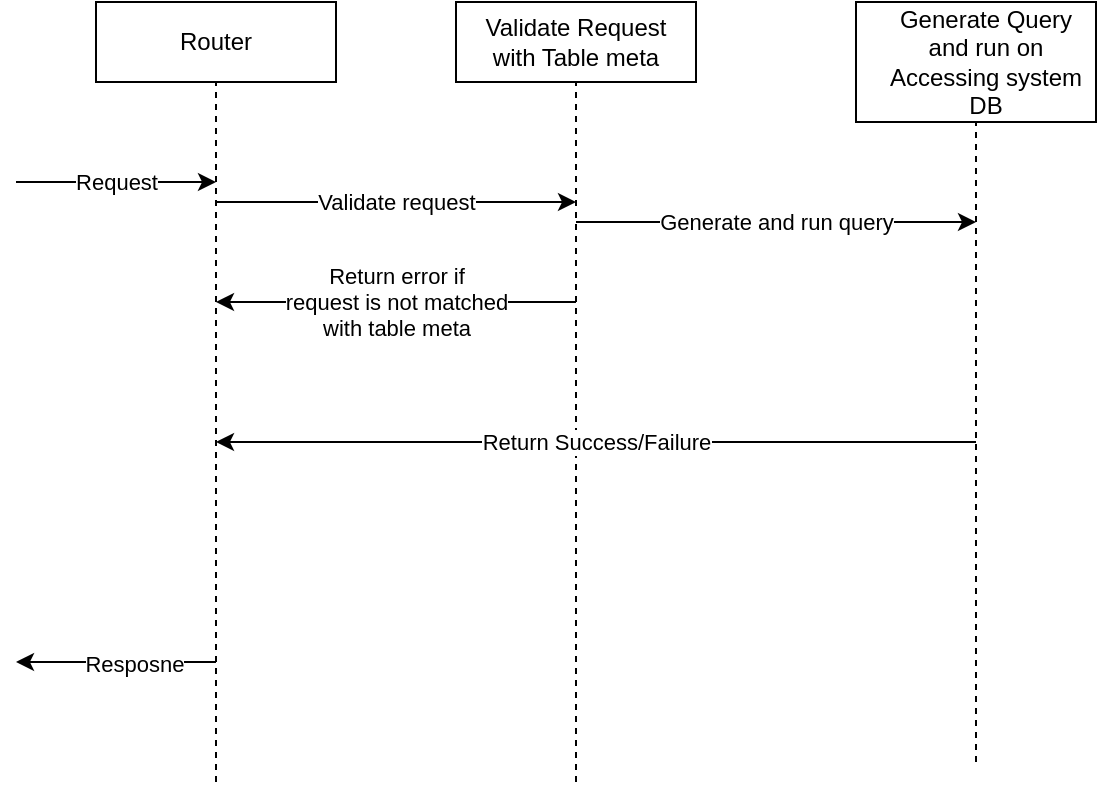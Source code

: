 <mxfile version="13.10.4" type="github"><diagram id="KLgeR1lDkqMq5t_Eklgp" name="Page-1"><mxGraphModel dx="868" dy="482" grid="1" gridSize="10" guides="1" tooltips="1" connect="1" arrows="1" fold="1" page="1" pageScale="1" pageWidth="850" pageHeight="1100" math="0" shadow="0"><root><mxCell id="0"/><mxCell id="1" parent="0"/><mxCell id="quu9UrKERDh2rkj9XRVh-1" value="" style="rounded=0;whiteSpace=wrap;html=1;" vertex="1" parent="1"><mxGeometry x="480" y="70" width="120" height="60" as="geometry"/></mxCell><mxCell id="quu9UrKERDh2rkj9XRVh-2" value="" style="endArrow=none;dashed=1;html=1;entryX=0.5;entryY=1;entryDx=0;entryDy=0;" edge="1" parent="1" target="quu9UrKERDh2rkj9XRVh-1"><mxGeometry width="50" height="50" relative="1" as="geometry"><mxPoint x="540" y="450" as="sourcePoint"/><mxPoint x="450" y="230" as="targetPoint"/></mxGeometry></mxCell><mxCell id="quu9UrKERDh2rkj9XRVh-4" value="" style="rounded=0;whiteSpace=wrap;html=1;" vertex="1" parent="1"><mxGeometry x="280" y="70" width="120" height="40" as="geometry"/></mxCell><mxCell id="quu9UrKERDh2rkj9XRVh-5" value="" style="endArrow=none;dashed=1;html=1;entryX=0.5;entryY=1;entryDx=0;entryDy=0;" edge="1" parent="1" target="quu9UrKERDh2rkj9XRVh-4"><mxGeometry width="50" height="50" relative="1" as="geometry"><mxPoint x="340" y="460" as="sourcePoint"/><mxPoint x="650" y="230" as="targetPoint"/></mxGeometry></mxCell><mxCell id="quu9UrKERDh2rkj9XRVh-6" value="" style="rounded=0;whiteSpace=wrap;html=1;" vertex="1" parent="1"><mxGeometry x="100" y="70" width="120" height="40" as="geometry"/></mxCell><mxCell id="quu9UrKERDh2rkj9XRVh-7" value="" style="endArrow=none;dashed=1;html=1;entryX=0.5;entryY=1;entryDx=0;entryDy=0;" edge="1" parent="1" target="quu9UrKERDh2rkj9XRVh-6"><mxGeometry width="50" height="50" relative="1" as="geometry"><mxPoint x="160" y="460" as="sourcePoint"/><mxPoint x="470" y="250" as="targetPoint"/></mxGeometry></mxCell><mxCell id="quu9UrKERDh2rkj9XRVh-8" value="Router" style="text;html=1;strokeColor=none;fillColor=none;align=center;verticalAlign=middle;whiteSpace=wrap;rounded=0;" vertex="1" parent="1"><mxGeometry x="140" y="80" width="40" height="20" as="geometry"/></mxCell><mxCell id="quu9UrKERDh2rkj9XRVh-9" value="Validate Request with Table meta" style="text;html=1;strokeColor=none;fillColor=none;align=center;verticalAlign=middle;whiteSpace=wrap;rounded=0;" vertex="1" parent="1"><mxGeometry x="290" y="80" width="100" height="20" as="geometry"/></mxCell><mxCell id="quu9UrKERDh2rkj9XRVh-10" value="Generate Query and run on Accessing system DB" style="text;html=1;strokeColor=none;fillColor=none;align=center;verticalAlign=middle;whiteSpace=wrap;rounded=0;" vertex="1" parent="1"><mxGeometry x="490" y="90" width="110" height="20" as="geometry"/></mxCell><mxCell id="quu9UrKERDh2rkj9XRVh-11" value="" style="endArrow=classic;html=1;" edge="1" parent="1"><mxGeometry relative="1" as="geometry"><mxPoint x="60" y="160" as="sourcePoint"/><mxPoint x="160" y="160" as="targetPoint"/></mxGeometry></mxCell><mxCell id="quu9UrKERDh2rkj9XRVh-12" value="Request" style="edgeLabel;resizable=0;html=1;align=center;verticalAlign=middle;" connectable="0" vertex="1" parent="quu9UrKERDh2rkj9XRVh-11"><mxGeometry relative="1" as="geometry"/></mxCell><mxCell id="quu9UrKERDh2rkj9XRVh-19" value="" style="endArrow=classic;html=1;" edge="1" parent="1"><mxGeometry relative="1" as="geometry"><mxPoint x="160" y="400" as="sourcePoint"/><mxPoint x="60" y="400" as="targetPoint"/></mxGeometry></mxCell><mxCell id="quu9UrKERDh2rkj9XRVh-21" value="Resposne" style="edgeLabel;html=1;align=center;verticalAlign=middle;resizable=0;points=[];" vertex="1" connectable="0" parent="quu9UrKERDh2rkj9XRVh-19"><mxGeometry x="-0.167" y="1" relative="1" as="geometry"><mxPoint as="offset"/></mxGeometry></mxCell><mxCell id="quu9UrKERDh2rkj9XRVh-22" value="" style="endArrow=classic;html=1;" edge="1" parent="1"><mxGeometry relative="1" as="geometry"><mxPoint x="160" y="170" as="sourcePoint"/><mxPoint x="340" y="170" as="targetPoint"/></mxGeometry></mxCell><mxCell id="quu9UrKERDh2rkj9XRVh-23" value="Validate request" style="edgeLabel;resizable=0;html=1;align=center;verticalAlign=middle;" connectable="0" vertex="1" parent="quu9UrKERDh2rkj9XRVh-22"><mxGeometry relative="1" as="geometry"/></mxCell><mxCell id="quu9UrKERDh2rkj9XRVh-24" value="" style="endArrow=classic;html=1;" edge="1" parent="1"><mxGeometry relative="1" as="geometry"><mxPoint x="340" y="220" as="sourcePoint"/><mxPoint x="160" y="220" as="targetPoint"/></mxGeometry></mxCell><mxCell id="quu9UrKERDh2rkj9XRVh-25" value="Return error if &lt;br&gt;request is not matched &lt;br&gt;with table meta" style="edgeLabel;resizable=0;html=1;align=center;verticalAlign=middle;" connectable="0" vertex="1" parent="quu9UrKERDh2rkj9XRVh-24"><mxGeometry relative="1" as="geometry"/></mxCell><mxCell id="quu9UrKERDh2rkj9XRVh-26" value="" style="endArrow=classic;html=1;" edge="1" parent="1"><mxGeometry relative="1" as="geometry"><mxPoint x="340" y="180" as="sourcePoint"/><mxPoint x="540" y="180" as="targetPoint"/><Array as="points"><mxPoint x="440" y="180"/></Array></mxGeometry></mxCell><mxCell id="quu9UrKERDh2rkj9XRVh-27" value="Generate and run query" style="edgeLabel;resizable=0;html=1;align=center;verticalAlign=middle;" connectable="0" vertex="1" parent="quu9UrKERDh2rkj9XRVh-26"><mxGeometry relative="1" as="geometry"/></mxCell><mxCell id="quu9UrKERDh2rkj9XRVh-28" value="" style="endArrow=classic;html=1;" edge="1" parent="1"><mxGeometry relative="1" as="geometry"><mxPoint x="540" y="290" as="sourcePoint"/><mxPoint x="160" y="290" as="targetPoint"/></mxGeometry></mxCell><mxCell id="quu9UrKERDh2rkj9XRVh-29" value="Return Success/Failure" style="edgeLabel;resizable=0;html=1;align=center;verticalAlign=middle;" connectable="0" vertex="1" parent="quu9UrKERDh2rkj9XRVh-28"><mxGeometry relative="1" as="geometry"/></mxCell></root></mxGraphModel></diagram></mxfile>